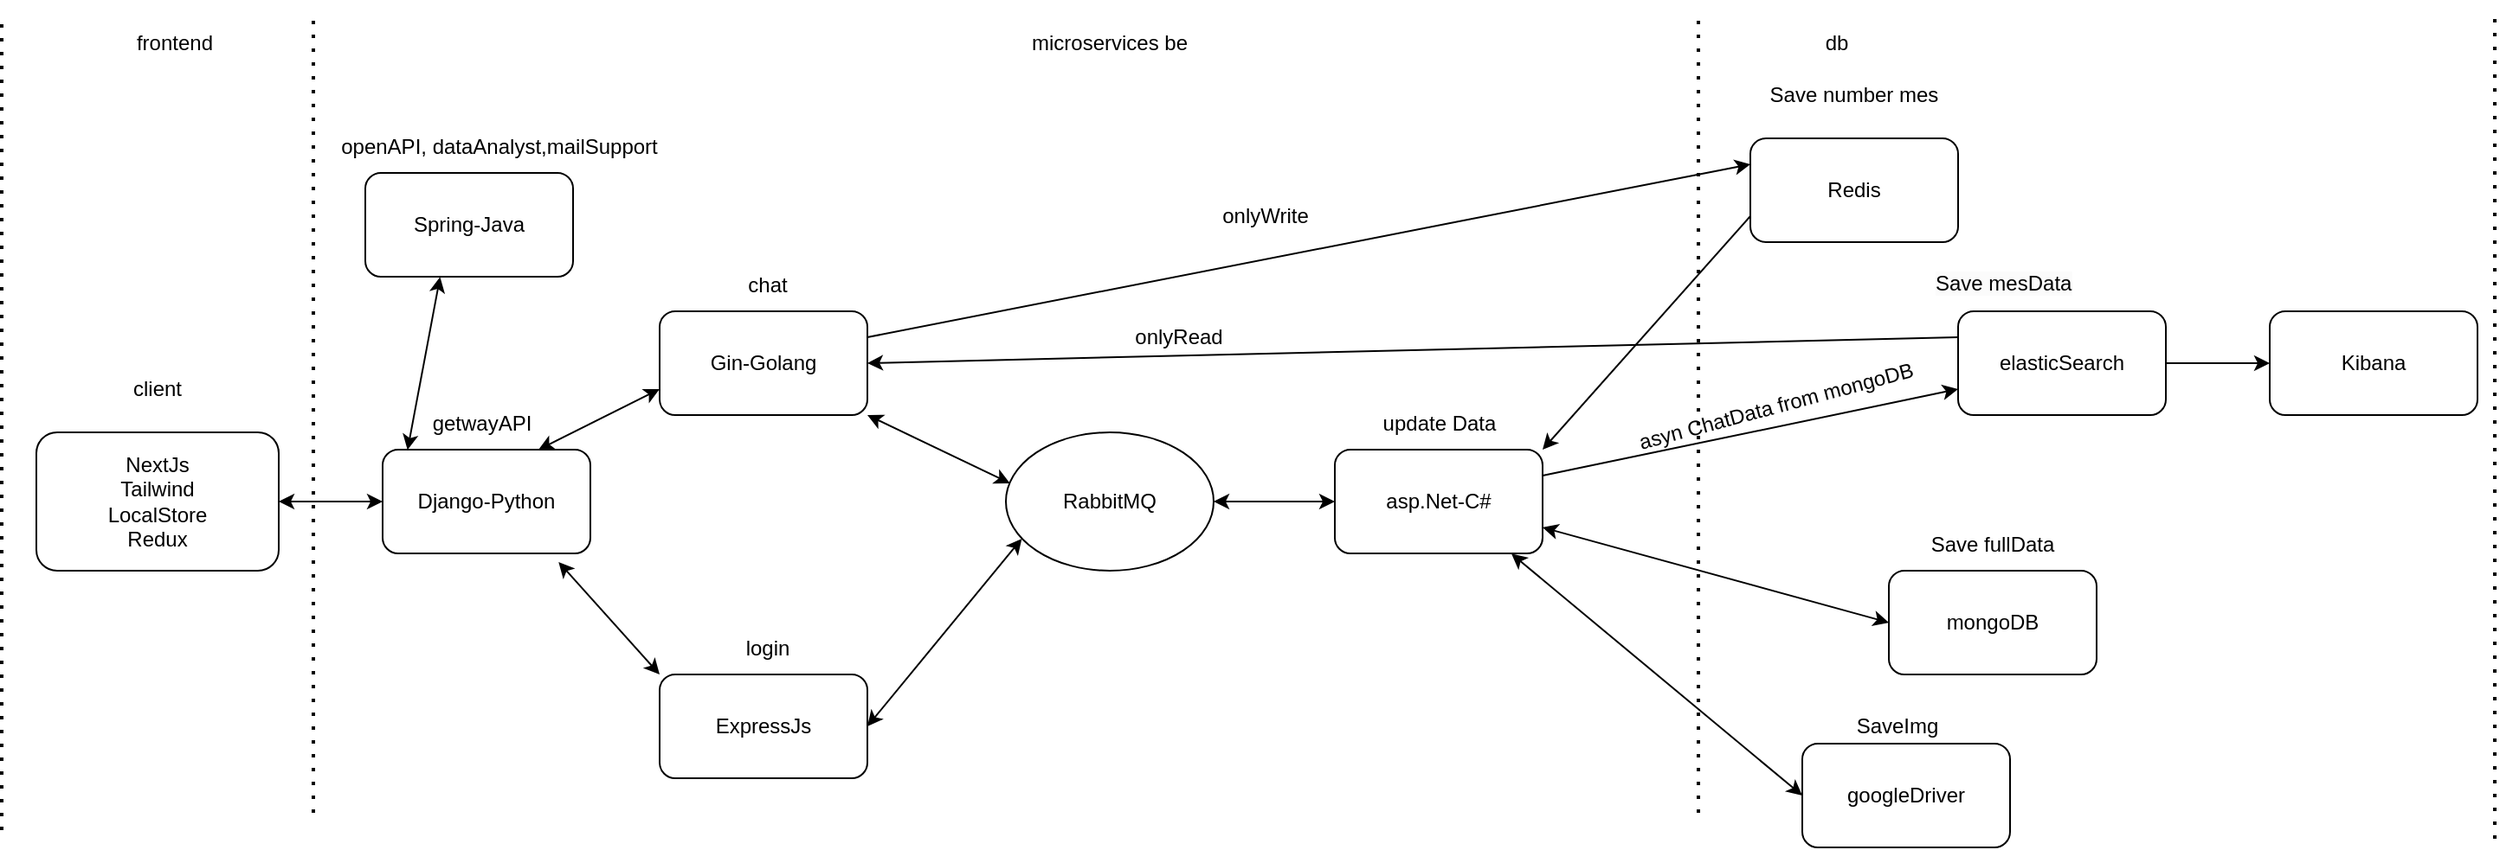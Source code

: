 <mxfile version="20.8.16" type="device"><diagram name="Page-1" id="hcKMCpLDhBw3SDO04NB7"><mxGraphModel dx="1595" dy="1868" grid="1" gridSize="10" guides="1" tooltips="1" connect="1" arrows="1" fold="1" page="1" pageScale="1" pageWidth="850" pageHeight="1100" math="0" shadow="0"><root><mxCell id="0"/><mxCell id="1" parent="0"/><mxCell id="0LAHbsUSv3e3UBN17HPd-1" value="NextJs&lt;br&gt;Tailwind&lt;br&gt;LocalStore&lt;br&gt;Redux" style="rounded=1;whiteSpace=wrap;html=1;" parent="1" vertex="1"><mxGeometry x="80" y="240" width="140" height="80" as="geometry"/></mxCell><mxCell id="0LAHbsUSv3e3UBN17HPd-2" value="frontend" style="text;html=1;strokeColor=none;fillColor=none;align=center;verticalAlign=middle;whiteSpace=wrap;rounded=0;" parent="1" vertex="1"><mxGeometry x="130" width="60" height="30" as="geometry"/></mxCell><mxCell id="0LAHbsUSv3e3UBN17HPd-3" value="microservices be" style="text;html=1;strokeColor=none;fillColor=none;align=center;verticalAlign=middle;whiteSpace=wrap;rounded=0;" parent="1" vertex="1"><mxGeometry x="650" y="-10" width="100" height="50" as="geometry"/></mxCell><mxCell id="0LAHbsUSv3e3UBN17HPd-4" value="Gin-Golang" style="rounded=1;whiteSpace=wrap;html=1;" parent="1" vertex="1"><mxGeometry x="440" y="170" width="120" height="60" as="geometry"/></mxCell><mxCell id="0LAHbsUSv3e3UBN17HPd-5" value="db" style="text;html=1;strokeColor=none;fillColor=none;align=center;verticalAlign=middle;whiteSpace=wrap;rounded=0;" parent="1" vertex="1"><mxGeometry x="1090" width="60" height="30" as="geometry"/></mxCell><mxCell id="0LAHbsUSv3e3UBN17HPd-9" value="ExpressJs" style="rounded=1;whiteSpace=wrap;html=1;" parent="1" vertex="1"><mxGeometry x="440" y="380" width="120" height="60" as="geometry"/></mxCell><mxCell id="0LAHbsUSv3e3UBN17HPd-11" value="mongoDB" style="rounded=1;whiteSpace=wrap;html=1;" parent="1" vertex="1"><mxGeometry x="1150" y="320" width="120" height="60" as="geometry"/></mxCell><mxCell id="0LAHbsUSv3e3UBN17HPd-12" value="Redis" style="rounded=1;whiteSpace=wrap;html=1;" parent="1" vertex="1"><mxGeometry x="1070" y="70" width="120" height="60" as="geometry"/></mxCell><mxCell id="OONKKvAkE0XvKaeF9laX-2" value="" style="edgeStyle=orthogonalEdgeStyle;rounded=0;orthogonalLoop=1;jettySize=auto;html=1;" edge="1" parent="1" source="0LAHbsUSv3e3UBN17HPd-13" target="OONKKvAkE0XvKaeF9laX-1"><mxGeometry relative="1" as="geometry"/></mxCell><mxCell id="0LAHbsUSv3e3UBN17HPd-13" value="elasticSearch" style="rounded=1;whiteSpace=wrap;html=1;" parent="1" vertex="1"><mxGeometry x="1190" y="170" width="120" height="60" as="geometry"/></mxCell><mxCell id="0LAHbsUSv3e3UBN17HPd-15" value="googleDriver" style="rounded=1;whiteSpace=wrap;html=1;" parent="1" vertex="1"><mxGeometry x="1100" y="420" width="120" height="60" as="geometry"/></mxCell><mxCell id="0LAHbsUSv3e3UBN17HPd-23" value="" style="endArrow=classic;startArrow=classic;html=1;rounded=0;entryX=0;entryY=0.5;entryDx=0;entryDy=0;exitX=0.85;exitY=1.003;exitDx=0;exitDy=0;exitPerimeter=0;" parent="1" source="YbaYGo7oAKgAxQ0VrytN-5" target="0LAHbsUSv3e3UBN17HPd-15" edge="1"><mxGeometry width="50" height="50" relative="1" as="geometry"><mxPoint x="790" y="305" as="sourcePoint"/><mxPoint x="950" y="210" as="targetPoint"/></mxGeometry></mxCell><mxCell id="0LAHbsUSv3e3UBN17HPd-25" value="" style="endArrow=classic;startArrow=classic;html=1;rounded=0;entryX=0;entryY=0.5;entryDx=0;entryDy=0;exitX=1;exitY=0.5;exitDx=0;exitDy=0;" parent="1" source="0LAHbsUSv3e3UBN17HPd-1" target="YbaYGo7oAKgAxQ0VrytN-21" edge="1"><mxGeometry width="50" height="50" relative="1" as="geometry"><mxPoint x="880" y="340" as="sourcePoint"/><mxPoint x="290" y="280" as="targetPoint"/></mxGeometry></mxCell><mxCell id="0LAHbsUSv3e3UBN17HPd-26" value="" style="endArrow=classic;startArrow=classic;html=1;rounded=0;exitX=0.75;exitY=0;exitDx=0;exitDy=0;entryX=0;entryY=0.75;entryDx=0;entryDy=0;" parent="1" source="YbaYGo7oAKgAxQ0VrytN-21" target="0LAHbsUSv3e3UBN17HPd-4" edge="1"><mxGeometry width="50" height="50" relative="1" as="geometry"><mxPoint x="358.284" y="251.716" as="sourcePoint"/><mxPoint x="690" y="290" as="targetPoint"/></mxGeometry></mxCell><mxCell id="0LAHbsUSv3e3UBN17HPd-27" value="" style="endArrow=classic;startArrow=classic;html=1;rounded=0;exitX=0.847;exitY=1.083;exitDx=0;exitDy=0;entryX=0;entryY=0;entryDx=0;entryDy=0;exitPerimeter=0;" parent="1" source="YbaYGo7oAKgAxQ0VrytN-21" target="0LAHbsUSv3e3UBN17HPd-9" edge="1"><mxGeometry width="50" height="50" relative="1" as="geometry"><mxPoint x="358.284" y="308.284" as="sourcePoint"/><mxPoint x="410" y="225" as="targetPoint"/></mxGeometry></mxCell><mxCell id="0LAHbsUSv3e3UBN17HPd-28" value="" style="endArrow=classic;startArrow=classic;html=1;rounded=0;exitX=1;exitY=1;exitDx=0;exitDy=0;entryX=0.02;entryY=0.368;entryDx=0;entryDy=0;entryPerimeter=0;" parent="1" source="0LAHbsUSv3e3UBN17HPd-4" target="YbaYGo7oAKgAxQ0VrytN-4" edge="1"><mxGeometry width="50" height="50" relative="1" as="geometry"><mxPoint x="368.284" y="318.284" as="sourcePoint"/><mxPoint x="670" y="275" as="targetPoint"/></mxGeometry></mxCell><mxCell id="IdS01ltEw4dyqMlFqhzh-1" value="" style="endArrow=classic;startArrow=classic;html=1;rounded=0;exitX=1;exitY=0.5;exitDx=0;exitDy=0;entryX=0.077;entryY=0.768;entryDx=0;entryDy=0;entryPerimeter=0;" parent="1" source="0LAHbsUSv3e3UBN17HPd-9" target="YbaYGo7oAKgAxQ0VrytN-4" edge="1"><mxGeometry width="50" height="50" relative="1" as="geometry"><mxPoint x="530" y="210" as="sourcePoint"/><mxPoint x="630" y="300" as="targetPoint"/></mxGeometry></mxCell><mxCell id="TMNjlTppLY-Sq45zUyRh-1" value="login" style="text;html=1;strokeColor=none;fillColor=none;align=center;verticalAlign=middle;whiteSpace=wrap;rounded=0;" parent="1" vertex="1"><mxGeometry x="445" y="350" width="115" height="30" as="geometry"/></mxCell><mxCell id="YbaYGo7oAKgAxQ0VrytN-1" value="chat" style="text;html=1;strokeColor=none;fillColor=none;align=center;verticalAlign=middle;whiteSpace=wrap;rounded=0;" parent="1" vertex="1"><mxGeometry x="445" y="140" width="115" height="30" as="geometry"/></mxCell><mxCell id="YbaYGo7oAKgAxQ0VrytN-3" value="" style="endArrow=classic;startArrow=classic;html=1;rounded=0;entryX=0;entryY=0.5;entryDx=0;entryDy=0;exitX=1;exitY=0.75;exitDx=0;exitDy=0;" parent="1" source="YbaYGo7oAKgAxQ0VrytN-5" target="0LAHbsUSv3e3UBN17HPd-11" edge="1"><mxGeometry width="50" height="50" relative="1" as="geometry"><mxPoint x="790" y="290" as="sourcePoint"/><mxPoint x="1010" y="355" as="targetPoint"/></mxGeometry></mxCell><mxCell id="YbaYGo7oAKgAxQ0VrytN-4" value="RabbitMQ" style="ellipse;whiteSpace=wrap;html=1;" parent="1" vertex="1"><mxGeometry x="640" y="240" width="120" height="80" as="geometry"/></mxCell><mxCell id="YbaYGo7oAKgAxQ0VrytN-5" value="asp.Net-C#" style="rounded=1;whiteSpace=wrap;html=1;" parent="1" vertex="1"><mxGeometry x="830" y="250" width="120" height="60" as="geometry"/></mxCell><mxCell id="YbaYGo7oAKgAxQ0VrytN-6" value="" style="endArrow=classic;startArrow=classic;html=1;rounded=0;exitX=1;exitY=0.5;exitDx=0;exitDy=0;entryX=0;entryY=0.5;entryDx=0;entryDy=0;" parent="1" source="YbaYGo7oAKgAxQ0VrytN-4" target="YbaYGo7oAKgAxQ0VrytN-5" edge="1"><mxGeometry width="50" height="50" relative="1" as="geometry"><mxPoint x="620" y="210" as="sourcePoint"/><mxPoint x="670" y="160" as="targetPoint"/></mxGeometry></mxCell><mxCell id="YbaYGo7oAKgAxQ0VrytN-7" value="update Data" style="text;html=1;strokeColor=none;fillColor=none;align=center;verticalAlign=middle;whiteSpace=wrap;rounded=0;" parent="1" vertex="1"><mxGeometry x="832.5" y="220" width="115" height="30" as="geometry"/></mxCell><mxCell id="YbaYGo7oAKgAxQ0VrytN-8" value="Save number mes" style="text;html=1;strokeColor=none;fillColor=none;align=center;verticalAlign=middle;whiteSpace=wrap;rounded=0;" parent="1" vertex="1"><mxGeometry x="1080" y="30" width="100" height="30" as="geometry"/></mxCell><mxCell id="YbaYGo7oAKgAxQ0VrytN-9" value="SaveImg" style="text;html=1;strokeColor=none;fillColor=none;align=center;verticalAlign=middle;whiteSpace=wrap;rounded=0;" parent="1" vertex="1"><mxGeometry x="1100" y="395" width="110" height="30" as="geometry"/></mxCell><mxCell id="YbaYGo7oAKgAxQ0VrytN-10" value="Save fullData" style="text;html=1;strokeColor=none;fillColor=none;align=center;verticalAlign=middle;whiteSpace=wrap;rounded=0;" parent="1" vertex="1"><mxGeometry x="1165" y="290" width="90" height="30" as="geometry"/></mxCell><mxCell id="YbaYGo7oAKgAxQ0VrytN-11" value="asyn ChatData from mongoDB" style="text;html=1;strokeColor=none;fillColor=none;align=center;verticalAlign=middle;whiteSpace=wrap;rounded=0;rotation=-15;" parent="1" vertex="1"><mxGeometry x="995" y="210" width="180" height="30" as="geometry"/></mxCell><mxCell id="YbaYGo7oAKgAxQ0VrytN-13" value="onlyRead" style="text;html=1;strokeColor=none;fillColor=none;align=center;verticalAlign=middle;whiteSpace=wrap;rounded=0;" parent="1" vertex="1"><mxGeometry x="710" y="170" width="60" height="30" as="geometry"/></mxCell><mxCell id="YbaYGo7oAKgAxQ0VrytN-14" value="" style="endArrow=classic;html=1;rounded=0;exitX=0;exitY=0.25;exitDx=0;exitDy=0;entryX=1;entryY=0.5;entryDx=0;entryDy=0;" parent="1" source="0LAHbsUSv3e3UBN17HPd-13" target="0LAHbsUSv3e3UBN17HPd-4" edge="1"><mxGeometry width="50" height="50" relative="1" as="geometry"><mxPoint x="640" y="300" as="sourcePoint"/><mxPoint x="690" y="250" as="targetPoint"/></mxGeometry></mxCell><mxCell id="YbaYGo7oAKgAxQ0VrytN-15" value="" style="endArrow=classic;html=1;rounded=0;exitX=1;exitY=0.25;exitDx=0;exitDy=0;entryX=0;entryY=0.75;entryDx=0;entryDy=0;" parent="1" source="YbaYGo7oAKgAxQ0VrytN-5" target="0LAHbsUSv3e3UBN17HPd-13" edge="1"><mxGeometry width="50" height="50" relative="1" as="geometry"><mxPoint x="640" y="300" as="sourcePoint"/><mxPoint x="690" y="250" as="targetPoint"/></mxGeometry></mxCell><mxCell id="YbaYGo7oAKgAxQ0VrytN-16" value="&lt;span style=&quot;color: rgb(0, 0, 0); font-family: Helvetica; font-size: 12px; font-style: normal; font-variant-ligatures: normal; font-variant-caps: normal; font-weight: 400; letter-spacing: normal; orphans: 2; text-align: center; text-indent: 0px; text-transform: none; widows: 2; word-spacing: 0px; -webkit-text-stroke-width: 0px; background-color: rgb(251, 251, 251); text-decoration-thickness: initial; text-decoration-style: initial; text-decoration-color: initial; float: none; display: inline !important;&quot;&gt;Save mesData&lt;/span&gt;" style="text;whiteSpace=wrap;html=1;" parent="1" vertex="1"><mxGeometry x="1175" y="140" width="100" height="40" as="geometry"/></mxCell><mxCell id="YbaYGo7oAKgAxQ0VrytN-17" value="" style="endArrow=classic;html=1;rounded=0;exitX=1;exitY=0.25;exitDx=0;exitDy=0;entryX=0;entryY=0.25;entryDx=0;entryDy=0;" parent="1" source="0LAHbsUSv3e3UBN17HPd-4" target="0LAHbsUSv3e3UBN17HPd-12" edge="1"><mxGeometry width="50" height="50" relative="1" as="geometry"><mxPoint x="670" y="300" as="sourcePoint"/><mxPoint x="720" y="250" as="targetPoint"/></mxGeometry></mxCell><mxCell id="YbaYGo7oAKgAxQ0VrytN-18" value="onlyWrite" style="text;html=1;strokeColor=none;fillColor=none;align=center;verticalAlign=middle;whiteSpace=wrap;rounded=0;" parent="1" vertex="1"><mxGeometry x="760" y="100" width="60" height="30" as="geometry"/></mxCell><mxCell id="YbaYGo7oAKgAxQ0VrytN-19" value="" style="endArrow=classic;html=1;rounded=0;exitX=0;exitY=0.75;exitDx=0;exitDy=0;entryX=1;entryY=0;entryDx=0;entryDy=0;" parent="1" source="0LAHbsUSv3e3UBN17HPd-12" target="YbaYGo7oAKgAxQ0VrytN-5" edge="1"><mxGeometry width="50" height="50" relative="1" as="geometry"><mxPoint x="670" y="300" as="sourcePoint"/><mxPoint x="720" y="250" as="targetPoint"/></mxGeometry></mxCell><mxCell id="YbaYGo7oAKgAxQ0VrytN-20" value="getwayAPI" style="text;html=1;strokeColor=none;fillColor=none;align=center;verticalAlign=middle;whiteSpace=wrap;rounded=0;" parent="1" vertex="1"><mxGeometry x="280" y="220" width="115" height="30" as="geometry"/></mxCell><mxCell id="YbaYGo7oAKgAxQ0VrytN-21" value="Django-Python" style="rounded=1;whiteSpace=wrap;html=1;" parent="1" vertex="1"><mxGeometry x="280" y="250" width="120" height="60" as="geometry"/></mxCell><mxCell id="5vxGy_ciq55eZ-VdCFt8-1" value="client" style="text;html=1;strokeColor=none;fillColor=none;align=center;verticalAlign=middle;whiteSpace=wrap;rounded=0;" parent="1" vertex="1"><mxGeometry x="120" y="200" width="60" height="30" as="geometry"/></mxCell><mxCell id="5vxGy_ciq55eZ-VdCFt8-2" value="" style="endArrow=classic;startArrow=classic;html=1;rounded=0;exitX=0.12;exitY=0.003;exitDx=0;exitDy=0;exitPerimeter=0;entryX=0.36;entryY=1.003;entryDx=0;entryDy=0;entryPerimeter=0;" parent="1" source="YbaYGo7oAKgAxQ0VrytN-21" target="5vxGy_ciq55eZ-VdCFt8-3" edge="1"><mxGeometry width="50" height="50" relative="1" as="geometry"><mxPoint x="670" y="340" as="sourcePoint"/><mxPoint x="300" y="150" as="targetPoint"/></mxGeometry></mxCell><mxCell id="5vxGy_ciq55eZ-VdCFt8-3" value="Spring-Java" style="rounded=1;whiteSpace=wrap;html=1;" parent="1" vertex="1"><mxGeometry x="270" y="90" width="120" height="60" as="geometry"/></mxCell><mxCell id="5vxGy_ciq55eZ-VdCFt8-4" value="openAPI, dataAnalyst,mailSupport" style="text;html=1;strokeColor=none;fillColor=none;align=center;verticalAlign=middle;whiteSpace=wrap;rounded=0;" parent="1" vertex="1"><mxGeometry x="245" y="60" width="205" height="30" as="geometry"/></mxCell><mxCell id="5vxGy_ciq55eZ-VdCFt8-5" value="" style="endArrow=none;dashed=1;html=1;dashPattern=1 3;strokeWidth=2;rounded=0;" parent="1" edge="1"><mxGeometry width="50" height="50" relative="1" as="geometry"><mxPoint x="240" y="460" as="sourcePoint"/><mxPoint x="240" as="targetPoint"/></mxGeometry></mxCell><mxCell id="5vxGy_ciq55eZ-VdCFt8-6" value="" style="endArrow=none;dashed=1;html=1;dashPattern=1 3;strokeWidth=2;rounded=0;" parent="1" edge="1"><mxGeometry width="50" height="50" relative="1" as="geometry"><mxPoint x="1040" y="460" as="sourcePoint"/><mxPoint x="1040" as="targetPoint"/></mxGeometry></mxCell><mxCell id="5vxGy_ciq55eZ-VdCFt8-7" value="" style="endArrow=none;dashed=1;html=1;dashPattern=1 3;strokeWidth=2;rounded=0;" parent="1" edge="1"><mxGeometry width="50" height="50" relative="1" as="geometry"><mxPoint x="60" y="470" as="sourcePoint"/><mxPoint x="60" as="targetPoint"/></mxGeometry></mxCell><mxCell id="5vxGy_ciq55eZ-VdCFt8-8" value="" style="endArrow=none;dashed=1;html=1;dashPattern=1 3;strokeWidth=2;rounded=0;" parent="1" edge="1"><mxGeometry width="50" height="50" relative="1" as="geometry"><mxPoint x="1500" y="475" as="sourcePoint"/><mxPoint x="1500" y="-5" as="targetPoint"/></mxGeometry></mxCell><mxCell id="OONKKvAkE0XvKaeF9laX-1" value="Kibana" style="whiteSpace=wrap;html=1;rounded=1;" vertex="1" parent="1"><mxGeometry x="1370" y="170" width="120" height="60" as="geometry"/></mxCell></root></mxGraphModel></diagram></mxfile>